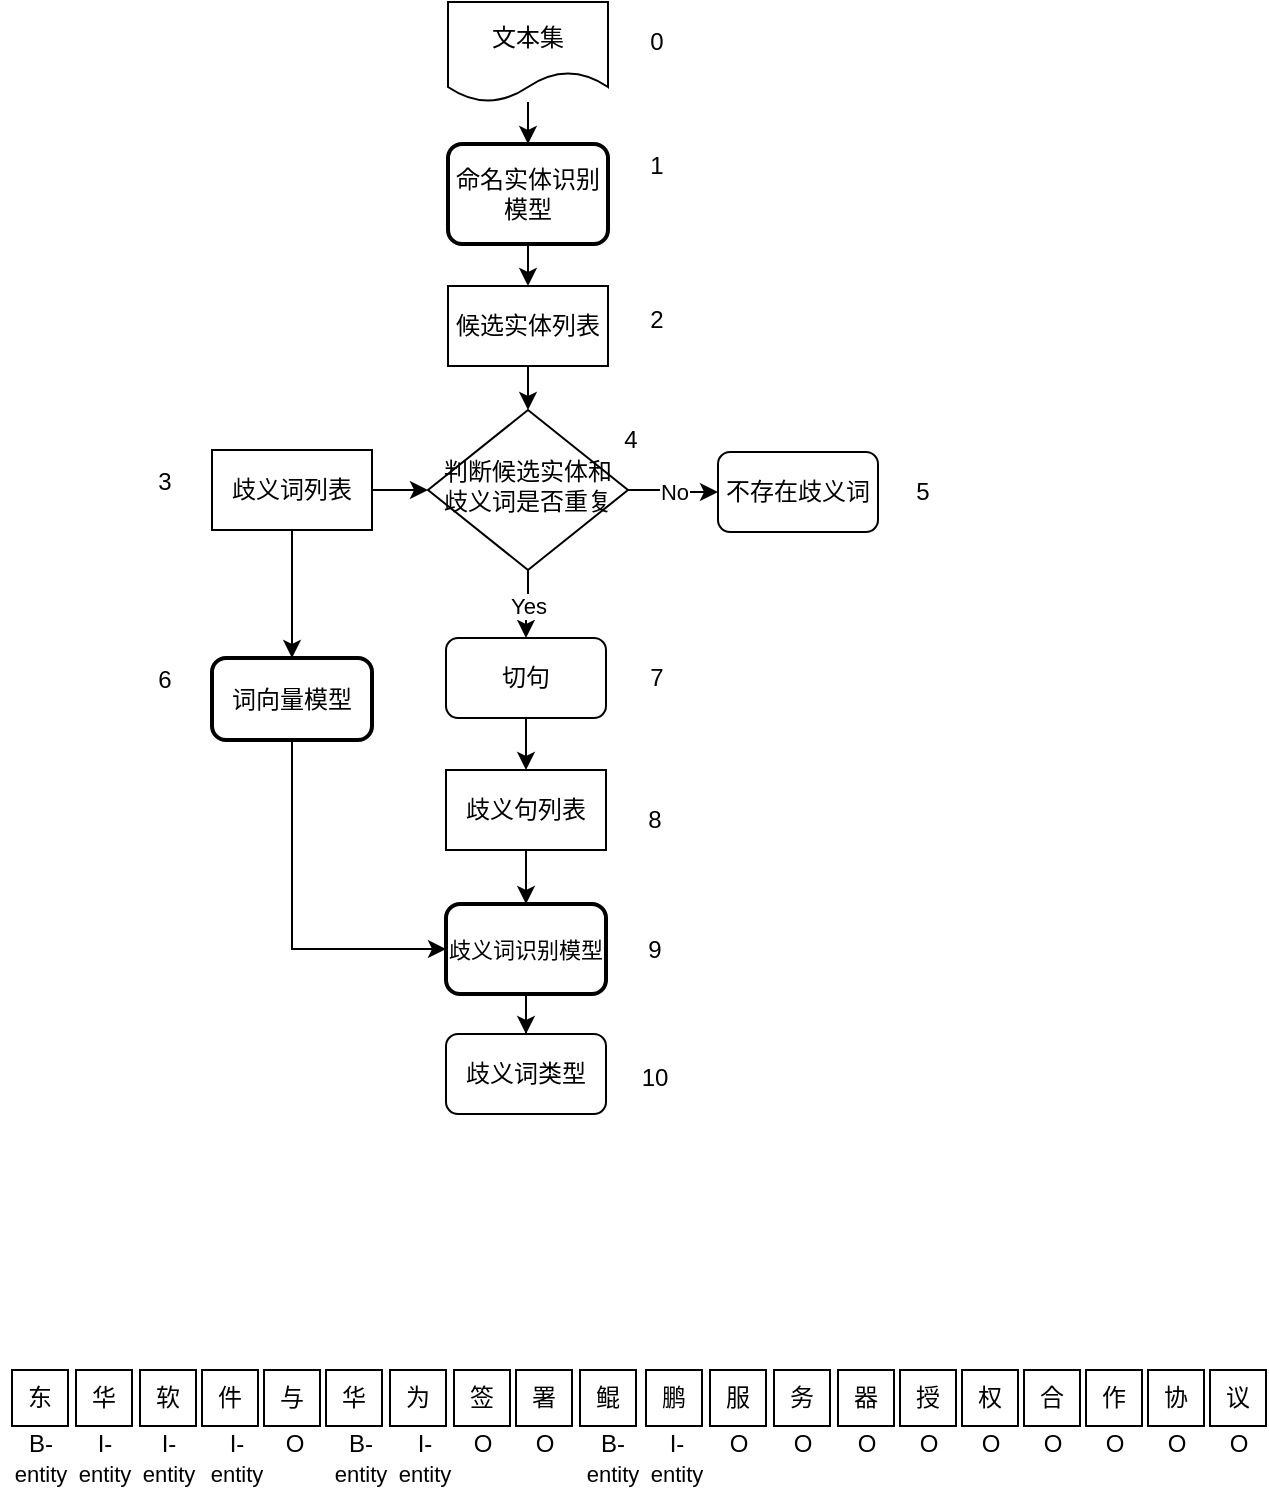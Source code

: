 <mxfile version="13.7.9" type="github">
  <diagram id="C5RBs43oDa-KdzZeNtuy" name="Page-1">
    <mxGraphModel dx="988" dy="623" grid="0" gridSize="10" guides="1" tooltips="1" connect="1" arrows="1" fold="1" page="1" pageScale="1" pageWidth="827" pageHeight="1169" background="#ffffff" math="0" shadow="0">
      <root>
        <mxCell id="WIyWlLk6GJQsqaUBKTNV-0" />
        <mxCell id="WIyWlLk6GJQsqaUBKTNV-1" parent="WIyWlLk6GJQsqaUBKTNV-0" />
        <mxCell id="8-ckLOhh94-560xdvz12-28" value="No" style="edgeStyle=orthogonalEdgeStyle;rounded=0;orthogonalLoop=1;jettySize=auto;html=1;" edge="1" parent="WIyWlLk6GJQsqaUBKTNV-1" source="WIyWlLk6GJQsqaUBKTNV-6" target="WIyWlLk6GJQsqaUBKTNV-7">
          <mxGeometry relative="1" as="geometry" />
        </mxCell>
        <mxCell id="8-ckLOhh94-560xdvz12-51" value="Yes" style="edgeStyle=orthogonalEdgeStyle;rounded=0;orthogonalLoop=1;jettySize=auto;html=1;" edge="1" parent="WIyWlLk6GJQsqaUBKTNV-1" source="WIyWlLk6GJQsqaUBKTNV-6" target="8-ckLOhh94-560xdvz12-50">
          <mxGeometry relative="1" as="geometry" />
        </mxCell>
        <mxCell id="WIyWlLk6GJQsqaUBKTNV-6" value="判断候选实体和歧义词是否重复" style="rhombus;whiteSpace=wrap;html=1;shadow=0;fontFamily=Helvetica;fontSize=12;align=center;strokeWidth=1;spacing=6;spacingTop=-4;" parent="WIyWlLk6GJQsqaUBKTNV-1" vertex="1">
          <mxGeometry x="286" y="270" width="100" height="80" as="geometry" />
        </mxCell>
        <mxCell id="WIyWlLk6GJQsqaUBKTNV-7" value="不存在歧义词" style="rounded=1;whiteSpace=wrap;html=1;fontSize=12;glass=0;strokeWidth=1;shadow=0;" parent="WIyWlLk6GJQsqaUBKTNV-1" vertex="1">
          <mxGeometry x="431" y="291" width="80" height="40" as="geometry" />
        </mxCell>
        <mxCell id="WIyWlLk6GJQsqaUBKTNV-11" value="歧义词类型" style="rounded=1;whiteSpace=wrap;html=1;fontSize=12;glass=0;strokeWidth=1;shadow=0;" parent="WIyWlLk6GJQsqaUBKTNV-1" vertex="1">
          <mxGeometry x="295" y="582" width="80" height="40" as="geometry" />
        </mxCell>
        <mxCell id="8-ckLOhh94-560xdvz12-26" value="" style="edgeStyle=orthogonalEdgeStyle;rounded=0;orthogonalLoop=1;jettySize=auto;html=1;" edge="1" parent="WIyWlLk6GJQsqaUBKTNV-1" source="sXAMdZgzooFVpot21rzu-5" target="8-ckLOhh94-560xdvz12-18">
          <mxGeometry relative="1" as="geometry" />
        </mxCell>
        <mxCell id="sXAMdZgzooFVpot21rzu-5" value="&lt;span&gt;命名实体识别模型&lt;/span&gt;" style="rounded=1;whiteSpace=wrap;html=1;absoluteArcSize=1;arcSize=14;strokeWidth=2;" parent="WIyWlLk6GJQsqaUBKTNV-1" vertex="1">
          <mxGeometry x="296" y="137" width="80" height="50" as="geometry" />
        </mxCell>
        <mxCell id="8-ckLOhh94-560xdvz12-11" style="edgeStyle=orthogonalEdgeStyle;rounded=0;orthogonalLoop=1;jettySize=auto;html=1;exitX=0.5;exitY=1;exitDx=0;exitDy=0;" edge="1" parent="WIyWlLk6GJQsqaUBKTNV-1" source="sXAMdZgzooFVpot21rzu-7" target="WIyWlLk6GJQsqaUBKTNV-11">
          <mxGeometry relative="1" as="geometry" />
        </mxCell>
        <mxCell id="sXAMdZgzooFVpot21rzu-7" value="&lt;span&gt;&lt;font style=&quot;font-size: 11px&quot;&gt;歧义词识别模型&lt;/font&gt;&lt;/span&gt;" style="rounded=1;whiteSpace=wrap;html=1;absoluteArcSize=1;arcSize=14;strokeWidth=2;" parent="WIyWlLk6GJQsqaUBKTNV-1" vertex="1">
          <mxGeometry x="295" y="517" width="80" height="45" as="geometry" />
        </mxCell>
        <mxCell id="8-ckLOhh94-560xdvz12-32" style="edgeStyle=orthogonalEdgeStyle;rounded=0;orthogonalLoop=1;jettySize=auto;html=1;entryX=0;entryY=0.5;entryDx=0;entryDy=0;exitX=0.5;exitY=1;exitDx=0;exitDy=0;" edge="1" parent="WIyWlLk6GJQsqaUBKTNV-1" source="8-ckLOhh94-560xdvz12-1" target="sXAMdZgzooFVpot21rzu-7">
          <mxGeometry relative="1" as="geometry" />
        </mxCell>
        <mxCell id="8-ckLOhh94-560xdvz12-1" value="词向量模型" style="rounded=1;whiteSpace=wrap;html=1;absoluteArcSize=1;arcSize=14;strokeWidth=2;" vertex="1" parent="WIyWlLk6GJQsqaUBKTNV-1">
          <mxGeometry x="178" y="394" width="80" height="41" as="geometry" />
        </mxCell>
        <mxCell id="8-ckLOhh94-560xdvz12-25" value="" style="edgeStyle=orthogonalEdgeStyle;rounded=0;orthogonalLoop=1;jettySize=auto;html=1;" edge="1" parent="WIyWlLk6GJQsqaUBKTNV-1" source="8-ckLOhh94-560xdvz12-16" target="sXAMdZgzooFVpot21rzu-5">
          <mxGeometry relative="1" as="geometry" />
        </mxCell>
        <mxCell id="8-ckLOhh94-560xdvz12-16" value="文本集" style="shape=document;whiteSpace=wrap;html=1;boundedLbl=1;" vertex="1" parent="WIyWlLk6GJQsqaUBKTNV-1">
          <mxGeometry x="296" y="66" width="80" height="50" as="geometry" />
        </mxCell>
        <mxCell id="8-ckLOhh94-560xdvz12-27" value="" style="edgeStyle=orthogonalEdgeStyle;rounded=0;orthogonalLoop=1;jettySize=auto;html=1;" edge="1" parent="WIyWlLk6GJQsqaUBKTNV-1" source="8-ckLOhh94-560xdvz12-18" target="WIyWlLk6GJQsqaUBKTNV-6">
          <mxGeometry relative="1" as="geometry" />
        </mxCell>
        <mxCell id="8-ckLOhh94-560xdvz12-18" value="候选实体列表" style="rounded=0;whiteSpace=wrap;html=1;" vertex="1" parent="WIyWlLk6GJQsqaUBKTNV-1">
          <mxGeometry x="296" y="208" width="80" height="40" as="geometry" />
        </mxCell>
        <mxCell id="8-ckLOhh94-560xdvz12-33" value="0" style="text;html=1;align=center;verticalAlign=middle;resizable=0;points=[];autosize=1;" vertex="1" parent="WIyWlLk6GJQsqaUBKTNV-1">
          <mxGeometry x="390" y="76" width="20" height="20" as="geometry" />
        </mxCell>
        <mxCell id="8-ckLOhh94-560xdvz12-34" value="1" style="text;html=1;align=center;verticalAlign=middle;resizable=0;points=[];autosize=1;" vertex="1" parent="WIyWlLk6GJQsqaUBKTNV-1">
          <mxGeometry x="390" y="138" width="20" height="20" as="geometry" />
        </mxCell>
        <mxCell id="8-ckLOhh94-560xdvz12-35" value="2" style="text;html=1;align=center;verticalAlign=middle;resizable=0;points=[];autosize=1;" vertex="1" parent="WIyWlLk6GJQsqaUBKTNV-1">
          <mxGeometry x="391.5" y="216" width="17" height="18" as="geometry" />
        </mxCell>
        <mxCell id="8-ckLOhh94-560xdvz12-36" value="3" style="text;html=1;align=center;verticalAlign=middle;resizable=0;points=[];autosize=1;" vertex="1" parent="WIyWlLk6GJQsqaUBKTNV-1">
          <mxGeometry x="145" y="297" width="17" height="18" as="geometry" />
        </mxCell>
        <mxCell id="8-ckLOhh94-560xdvz12-37" value="4" style="text;html=1;align=center;verticalAlign=middle;resizable=0;points=[];autosize=1;" vertex="1" parent="WIyWlLk6GJQsqaUBKTNV-1">
          <mxGeometry x="378" y="276" width="17" height="18" as="geometry" />
        </mxCell>
        <mxCell id="8-ckLOhh94-560xdvz12-38" value="5" style="text;html=1;align=center;verticalAlign=middle;resizable=0;points=[];autosize=1;" vertex="1" parent="WIyWlLk6GJQsqaUBKTNV-1">
          <mxGeometry x="524" y="302" width="17" height="18" as="geometry" />
        </mxCell>
        <mxCell id="8-ckLOhh94-560xdvz12-39" value="6" style="text;html=1;align=center;verticalAlign=middle;resizable=0;points=[];autosize=1;" vertex="1" parent="WIyWlLk6GJQsqaUBKTNV-1">
          <mxGeometry x="145" y="396" width="17" height="18" as="geometry" />
        </mxCell>
        <mxCell id="8-ckLOhh94-560xdvz12-40" value="8" style="text;html=1;align=center;verticalAlign=middle;resizable=0;points=[];autosize=1;" vertex="1" parent="WIyWlLk6GJQsqaUBKTNV-1">
          <mxGeometry x="390.5" y="466" width="17" height="18" as="geometry" />
        </mxCell>
        <mxCell id="8-ckLOhh94-560xdvz12-41" value="9" style="text;html=1;align=center;verticalAlign=middle;resizable=0;points=[];autosize=1;" vertex="1" parent="WIyWlLk6GJQsqaUBKTNV-1">
          <mxGeometry x="390.5" y="530.5" width="17" height="18" as="geometry" />
        </mxCell>
        <mxCell id="8-ckLOhh94-560xdvz12-42" value="10" style="text;html=1;align=center;verticalAlign=middle;resizable=0;points=[];autosize=1;" vertex="1" parent="WIyWlLk6GJQsqaUBKTNV-1">
          <mxGeometry x="387.5" y="595" width="23" height="18" as="geometry" />
        </mxCell>
        <mxCell id="8-ckLOhh94-560xdvz12-46" value="" style="edgeStyle=orthogonalEdgeStyle;rounded=0;orthogonalLoop=1;jettySize=auto;html=1;" edge="1" parent="WIyWlLk6GJQsqaUBKTNV-1" source="8-ckLOhh94-560xdvz12-44" target="sXAMdZgzooFVpot21rzu-7">
          <mxGeometry relative="1" as="geometry" />
        </mxCell>
        <mxCell id="8-ckLOhh94-560xdvz12-44" value="歧义句列表" style="rounded=0;whiteSpace=wrap;html=1;" vertex="1" parent="WIyWlLk6GJQsqaUBKTNV-1">
          <mxGeometry x="295" y="450" width="80" height="40" as="geometry" />
        </mxCell>
        <mxCell id="8-ckLOhh94-560xdvz12-48" value="" style="edgeStyle=orthogonalEdgeStyle;rounded=0;orthogonalLoop=1;jettySize=auto;html=1;" edge="1" parent="WIyWlLk6GJQsqaUBKTNV-1" source="8-ckLOhh94-560xdvz12-47" target="WIyWlLk6GJQsqaUBKTNV-6">
          <mxGeometry relative="1" as="geometry" />
        </mxCell>
        <mxCell id="8-ckLOhh94-560xdvz12-49" value="" style="edgeStyle=orthogonalEdgeStyle;rounded=0;orthogonalLoop=1;jettySize=auto;html=1;" edge="1" parent="WIyWlLk6GJQsqaUBKTNV-1" source="8-ckLOhh94-560xdvz12-47" target="8-ckLOhh94-560xdvz12-1">
          <mxGeometry relative="1" as="geometry" />
        </mxCell>
        <mxCell id="8-ckLOhh94-560xdvz12-47" value="歧义词列表" style="rounded=0;whiteSpace=wrap;html=1;" vertex="1" parent="WIyWlLk6GJQsqaUBKTNV-1">
          <mxGeometry x="178" y="290" width="80" height="40" as="geometry" />
        </mxCell>
        <mxCell id="8-ckLOhh94-560xdvz12-52" value="" style="edgeStyle=orthogonalEdgeStyle;rounded=0;orthogonalLoop=1;jettySize=auto;html=1;" edge="1" parent="WIyWlLk6GJQsqaUBKTNV-1" source="8-ckLOhh94-560xdvz12-50" target="8-ckLOhh94-560xdvz12-44">
          <mxGeometry relative="1" as="geometry" />
        </mxCell>
        <mxCell id="8-ckLOhh94-560xdvz12-50" value="切句" style="rounded=1;whiteSpace=wrap;html=1;fontSize=12;glass=0;strokeWidth=1;shadow=0;" vertex="1" parent="WIyWlLk6GJQsqaUBKTNV-1">
          <mxGeometry x="295" y="384" width="80" height="40" as="geometry" />
        </mxCell>
        <mxCell id="8-ckLOhh94-560xdvz12-53" value="7" style="text;html=1;align=center;verticalAlign=middle;resizable=0;points=[];autosize=1;" vertex="1" parent="WIyWlLk6GJQsqaUBKTNV-1">
          <mxGeometry x="391.5" y="395" width="17" height="18" as="geometry" />
        </mxCell>
        <mxCell id="8-ckLOhh94-560xdvz12-97" value="" style="group" vertex="1" connectable="0" parent="WIyWlLk6GJQsqaUBKTNV-1">
          <mxGeometry x="72.5" y="750" width="632.5" height="60" as="geometry" />
        </mxCell>
        <mxCell id="8-ckLOhh94-560xdvz12-56" value="东" style="whiteSpace=wrap;html=1;aspect=fixed;" vertex="1" parent="8-ckLOhh94-560xdvz12-97">
          <mxGeometry x="5.5" width="28" height="28" as="geometry" />
        </mxCell>
        <mxCell id="8-ckLOhh94-560xdvz12-57" value="华" style="whiteSpace=wrap;html=1;aspect=fixed;" vertex="1" parent="8-ckLOhh94-560xdvz12-97">
          <mxGeometry x="37.5" width="28" height="28" as="geometry" />
        </mxCell>
        <mxCell id="8-ckLOhh94-560xdvz12-58" value="软" style="whiteSpace=wrap;html=1;aspect=fixed;" vertex="1" parent="8-ckLOhh94-560xdvz12-97">
          <mxGeometry x="69.5" width="28" height="28" as="geometry" />
        </mxCell>
        <mxCell id="8-ckLOhh94-560xdvz12-59" value="件" style="whiteSpace=wrap;html=1;aspect=fixed;" vertex="1" parent="8-ckLOhh94-560xdvz12-97">
          <mxGeometry x="100.5" width="28" height="28" as="geometry" />
        </mxCell>
        <mxCell id="8-ckLOhh94-560xdvz12-60" value="与" style="whiteSpace=wrap;html=1;aspect=fixed;" vertex="1" parent="8-ckLOhh94-560xdvz12-97">
          <mxGeometry x="131.5" width="28" height="28" as="geometry" />
        </mxCell>
        <mxCell id="8-ckLOhh94-560xdvz12-61" value="华" style="whiteSpace=wrap;html=1;aspect=fixed;" vertex="1" parent="8-ckLOhh94-560xdvz12-97">
          <mxGeometry x="162.5" width="28" height="28" as="geometry" />
        </mxCell>
        <mxCell id="8-ckLOhh94-560xdvz12-62" value="为" style="whiteSpace=wrap;html=1;aspect=fixed;" vertex="1" parent="8-ckLOhh94-560xdvz12-97">
          <mxGeometry x="194.5" width="28" height="28" as="geometry" />
        </mxCell>
        <mxCell id="8-ckLOhh94-560xdvz12-63" value="签" style="whiteSpace=wrap;html=1;aspect=fixed;" vertex="1" parent="8-ckLOhh94-560xdvz12-97">
          <mxGeometry x="226.5" width="28" height="28" as="geometry" />
        </mxCell>
        <mxCell id="8-ckLOhh94-560xdvz12-64" value="署" style="whiteSpace=wrap;html=1;aspect=fixed;" vertex="1" parent="8-ckLOhh94-560xdvz12-97">
          <mxGeometry x="257.5" width="28" height="28" as="geometry" />
        </mxCell>
        <mxCell id="8-ckLOhh94-560xdvz12-65" value="鲲" style="whiteSpace=wrap;html=1;aspect=fixed;" vertex="1" parent="8-ckLOhh94-560xdvz12-97">
          <mxGeometry x="289.5" width="28" height="28" as="geometry" />
        </mxCell>
        <mxCell id="8-ckLOhh94-560xdvz12-66" value="鹏" style="whiteSpace=wrap;html=1;aspect=fixed;" vertex="1" parent="8-ckLOhh94-560xdvz12-97">
          <mxGeometry x="322.5" width="28" height="28" as="geometry" />
        </mxCell>
        <mxCell id="8-ckLOhh94-560xdvz12-67" value="服" style="whiteSpace=wrap;html=1;aspect=fixed;" vertex="1" parent="8-ckLOhh94-560xdvz12-97">
          <mxGeometry x="354.5" width="28" height="28" as="geometry" />
        </mxCell>
        <mxCell id="8-ckLOhh94-560xdvz12-68" value="务" style="whiteSpace=wrap;html=1;aspect=fixed;" vertex="1" parent="8-ckLOhh94-560xdvz12-97">
          <mxGeometry x="386.5" width="28" height="28" as="geometry" />
        </mxCell>
        <mxCell id="8-ckLOhh94-560xdvz12-69" value="器" style="whiteSpace=wrap;html=1;aspect=fixed;" vertex="1" parent="8-ckLOhh94-560xdvz12-97">
          <mxGeometry x="418.5" width="28" height="28" as="geometry" />
        </mxCell>
        <mxCell id="8-ckLOhh94-560xdvz12-70" value="授" style="whiteSpace=wrap;html=1;aspect=fixed;" vertex="1" parent="8-ckLOhh94-560xdvz12-97">
          <mxGeometry x="449.5" width="28" height="28" as="geometry" />
        </mxCell>
        <mxCell id="8-ckLOhh94-560xdvz12-71" value="权" style="whiteSpace=wrap;html=1;aspect=fixed;" vertex="1" parent="8-ckLOhh94-560xdvz12-97">
          <mxGeometry x="480.5" width="28" height="28" as="geometry" />
        </mxCell>
        <mxCell id="8-ckLOhh94-560xdvz12-72" value="合" style="whiteSpace=wrap;html=1;aspect=fixed;" vertex="1" parent="8-ckLOhh94-560xdvz12-97">
          <mxGeometry x="511.5" width="28" height="28" as="geometry" />
        </mxCell>
        <mxCell id="8-ckLOhh94-560xdvz12-73" value="作" style="whiteSpace=wrap;html=1;aspect=fixed;" vertex="1" parent="8-ckLOhh94-560xdvz12-97">
          <mxGeometry x="542.5" width="28" height="28" as="geometry" />
        </mxCell>
        <mxCell id="8-ckLOhh94-560xdvz12-74" value="协" style="whiteSpace=wrap;html=1;aspect=fixed;" vertex="1" parent="8-ckLOhh94-560xdvz12-97">
          <mxGeometry x="573.5" width="28" height="28" as="geometry" />
        </mxCell>
        <mxCell id="8-ckLOhh94-560xdvz12-75" value="议" style="whiteSpace=wrap;html=1;aspect=fixed;" vertex="1" parent="8-ckLOhh94-560xdvz12-97">
          <mxGeometry x="604.5" width="28" height="28" as="geometry" />
        </mxCell>
        <mxCell id="8-ckLOhh94-560xdvz12-76" value="B-&lt;br&gt;&lt;font style=&quot;font-size: 11px&quot;&gt;entity&lt;/font&gt;" style="text;html=1;align=center;verticalAlign=middle;resizable=0;points=[];autosize=1;" vertex="1" parent="8-ckLOhh94-560xdvz12-97">
          <mxGeometry y="28" width="39" height="32" as="geometry" />
        </mxCell>
        <mxCell id="8-ckLOhh94-560xdvz12-77" value="I-&lt;br&gt;&lt;font style=&quot;font-size: 11px&quot;&gt;entity&lt;/font&gt;" style="text;html=1;align=center;verticalAlign=middle;resizable=0;points=[];autosize=1;" vertex="1" parent="8-ckLOhh94-560xdvz12-97">
          <mxGeometry x="32" y="28" width="39" height="32" as="geometry" />
        </mxCell>
        <mxCell id="8-ckLOhh94-560xdvz12-79" value="I-&lt;br&gt;&lt;font style=&quot;font-size: 11px&quot;&gt;entity&lt;/font&gt;" style="text;html=1;align=center;verticalAlign=middle;resizable=0;points=[];autosize=1;" vertex="1" parent="8-ckLOhh94-560xdvz12-97">
          <mxGeometry x="64" y="28" width="39" height="32" as="geometry" />
        </mxCell>
        <mxCell id="8-ckLOhh94-560xdvz12-80" value="I-&lt;br&gt;&lt;font style=&quot;font-size: 11px&quot;&gt;entity&lt;/font&gt;" style="text;html=1;align=center;verticalAlign=middle;resizable=0;points=[];autosize=1;" vertex="1" parent="8-ckLOhh94-560xdvz12-97">
          <mxGeometry x="97.5" y="28" width="39" height="32" as="geometry" />
        </mxCell>
        <mxCell id="8-ckLOhh94-560xdvz12-81" value="O" style="text;html=1;align=center;verticalAlign=middle;resizable=0;points=[];autosize=1;" vertex="1" parent="8-ckLOhh94-560xdvz12-97">
          <mxGeometry x="136.5" y="28" width="19" height="18" as="geometry" />
        </mxCell>
        <mxCell id="8-ckLOhh94-560xdvz12-82" value="B-&lt;br&gt;&lt;font style=&quot;font-size: 11px&quot;&gt;entity&lt;/font&gt;" style="text;html=1;align=center;verticalAlign=middle;resizable=0;points=[];autosize=1;" vertex="1" parent="8-ckLOhh94-560xdvz12-97">
          <mxGeometry x="159.5" y="28" width="39" height="32" as="geometry" />
        </mxCell>
        <mxCell id="8-ckLOhh94-560xdvz12-83" value="I-&lt;br&gt;&lt;font style=&quot;font-size: 11px&quot;&gt;entity&lt;/font&gt;" style="text;html=1;align=center;verticalAlign=middle;resizable=0;points=[];autosize=1;" vertex="1" parent="8-ckLOhh94-560xdvz12-97">
          <mxGeometry x="191.5" y="28" width="39" height="32" as="geometry" />
        </mxCell>
        <mxCell id="8-ckLOhh94-560xdvz12-84" value="O" style="text;html=1;align=center;verticalAlign=middle;resizable=0;points=[];autosize=1;" vertex="1" parent="8-ckLOhh94-560xdvz12-97">
          <mxGeometry x="231" y="28" width="19" height="18" as="geometry" />
        </mxCell>
        <mxCell id="8-ckLOhh94-560xdvz12-85" value="O" style="text;html=1;align=center;verticalAlign=middle;resizable=0;points=[];autosize=1;" vertex="1" parent="8-ckLOhh94-560xdvz12-97">
          <mxGeometry x="262" y="28" width="19" height="18" as="geometry" />
        </mxCell>
        <mxCell id="8-ckLOhh94-560xdvz12-86" value="O" style="text;html=1;align=center;verticalAlign=middle;resizable=0;points=[];autosize=1;" vertex="1" parent="8-ckLOhh94-560xdvz12-97">
          <mxGeometry x="358.5" y="28" width="19" height="18" as="geometry" />
        </mxCell>
        <mxCell id="8-ckLOhh94-560xdvz12-87" value="B-&lt;br&gt;&lt;font style=&quot;font-size: 11px&quot;&gt;entity&lt;/font&gt;" style="text;html=1;align=center;verticalAlign=middle;resizable=0;points=[];autosize=1;" vertex="1" parent="8-ckLOhh94-560xdvz12-97">
          <mxGeometry x="285.5" y="28" width="39" height="32" as="geometry" />
        </mxCell>
        <mxCell id="8-ckLOhh94-560xdvz12-88" value="I-&lt;br&gt;&lt;font style=&quot;font-size: 11px&quot;&gt;entity&lt;/font&gt;" style="text;html=1;align=center;verticalAlign=middle;resizable=0;points=[];autosize=1;" vertex="1" parent="8-ckLOhh94-560xdvz12-97">
          <mxGeometry x="317.5" y="28" width="39" height="32" as="geometry" />
        </mxCell>
        <mxCell id="8-ckLOhh94-560xdvz12-89" value="O" style="text;html=1;align=center;verticalAlign=middle;resizable=0;points=[];autosize=1;" vertex="1" parent="8-ckLOhh94-560xdvz12-97">
          <mxGeometry x="391" y="28" width="19" height="18" as="geometry" />
        </mxCell>
        <mxCell id="8-ckLOhh94-560xdvz12-90" value="O" style="text;html=1;align=center;verticalAlign=middle;resizable=0;points=[];autosize=1;" vertex="1" parent="8-ckLOhh94-560xdvz12-97">
          <mxGeometry x="423" y="28" width="19" height="18" as="geometry" />
        </mxCell>
        <mxCell id="8-ckLOhh94-560xdvz12-91" value="O" style="text;html=1;align=center;verticalAlign=middle;resizable=0;points=[];autosize=1;" vertex="1" parent="8-ckLOhh94-560xdvz12-97">
          <mxGeometry x="454" y="28" width="19" height="18" as="geometry" />
        </mxCell>
        <mxCell id="8-ckLOhh94-560xdvz12-92" value="O" style="text;html=1;align=center;verticalAlign=middle;resizable=0;points=[];autosize=1;" vertex="1" parent="8-ckLOhh94-560xdvz12-97">
          <mxGeometry x="485" y="28" width="19" height="18" as="geometry" />
        </mxCell>
        <mxCell id="8-ckLOhh94-560xdvz12-93" value="O" style="text;html=1;align=center;verticalAlign=middle;resizable=0;points=[];autosize=1;" vertex="1" parent="8-ckLOhh94-560xdvz12-97">
          <mxGeometry x="516" y="28" width="19" height="18" as="geometry" />
        </mxCell>
        <mxCell id="8-ckLOhh94-560xdvz12-94" value="O" style="text;html=1;align=center;verticalAlign=middle;resizable=0;points=[];autosize=1;" vertex="1" parent="8-ckLOhh94-560xdvz12-97">
          <mxGeometry x="547" y="28" width="19" height="18" as="geometry" />
        </mxCell>
        <mxCell id="8-ckLOhh94-560xdvz12-95" value="O" style="text;html=1;align=center;verticalAlign=middle;resizable=0;points=[];autosize=1;" vertex="1" parent="8-ckLOhh94-560xdvz12-97">
          <mxGeometry x="578" y="28" width="19" height="18" as="geometry" />
        </mxCell>
        <mxCell id="8-ckLOhh94-560xdvz12-96" value="O" style="text;html=1;align=center;verticalAlign=middle;resizable=0;points=[];autosize=1;" vertex="1" parent="8-ckLOhh94-560xdvz12-97">
          <mxGeometry x="609" y="28" width="19" height="18" as="geometry" />
        </mxCell>
      </root>
    </mxGraphModel>
  </diagram>
</mxfile>
